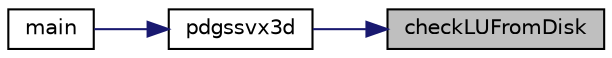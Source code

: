 digraph "checkLUFromDisk"
{
 // LATEX_PDF_SIZE
  edge [fontname="Helvetica",fontsize="10",labelfontname="Helvetica",labelfontsize="10"];
  node [fontname="Helvetica",fontsize="10",shape=record];
  rankdir="RL";
  Node1 [label="checkLUFromDisk",height=0.2,width=0.4,color="black", fillcolor="grey75", style="filled", fontcolor="black",tooltip=" "];
  Node1 -> Node2 [dir="back",color="midnightblue",fontsize="10",style="solid",fontname="Helvetica"];
  Node2 [label="pdgssvx3d",height=0.2,width=0.4,color="black", fillcolor="white", style="filled",URL="$pdgssvx3d_8c.html#a4cd295688eb2d11cd956c465f54af439",tooltip=" "];
  Node2 -> Node3 [dir="back",color="midnightblue",fontsize="10",style="solid",fontname="Helvetica"];
  Node3 [label="main",height=0.2,width=0.4,color="black", fillcolor="white", style="filled",URL="$pddrive3d_8c.html#a0ddf1224851353fc92bfbff6f499fa97",tooltip=" "];
}
